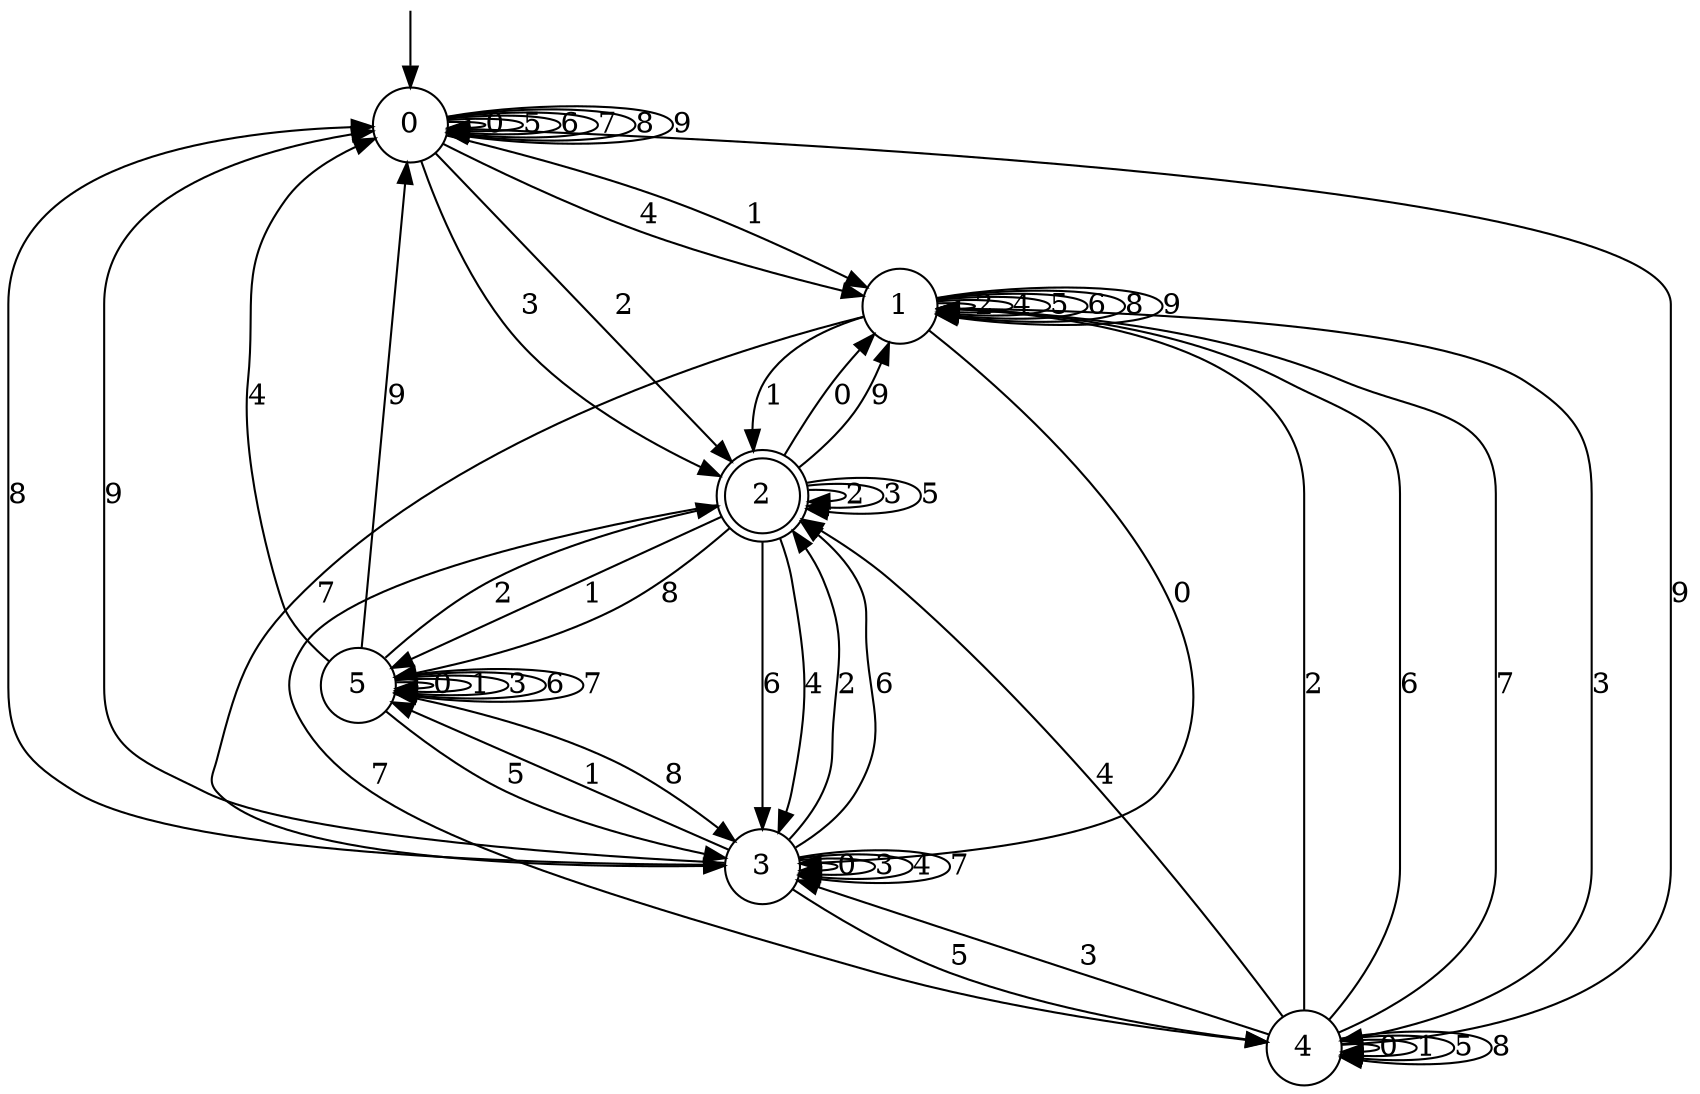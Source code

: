 digraph g {

	s0 [shape="circle" label="0"];
	s1 [shape="circle" label="1"];
	s2 [shape="doublecircle" label="2"];
	s3 [shape="circle" label="3"];
	s4 [shape="circle" label="4"];
	s5 [shape="circle" label="5"];
	s0 -> s0 [label="0"];
	s0 -> s1 [label="1"];
	s0 -> s2 [label="2"];
	s0 -> s2 [label="3"];
	s0 -> s1 [label="4"];
	s0 -> s0 [label="5"];
	s0 -> s0 [label="6"];
	s0 -> s0 [label="7"];
	s0 -> s0 [label="8"];
	s0 -> s0 [label="9"];
	s1 -> s3 [label="0"];
	s1 -> s2 [label="1"];
	s1 -> s1 [label="2"];
	s1 -> s4 [label="3"];
	s1 -> s1 [label="4"];
	s1 -> s1 [label="5"];
	s1 -> s1 [label="6"];
	s1 -> s3 [label="7"];
	s1 -> s1 [label="8"];
	s1 -> s1 [label="9"];
	s2 -> s1 [label="0"];
	s2 -> s5 [label="1"];
	s2 -> s2 [label="2"];
	s2 -> s2 [label="3"];
	s2 -> s3 [label="4"];
	s2 -> s2 [label="5"];
	s2 -> s3 [label="6"];
	s2 -> s4 [label="7"];
	s2 -> s5 [label="8"];
	s2 -> s1 [label="9"];
	s3 -> s3 [label="0"];
	s3 -> s5 [label="1"];
	s3 -> s2 [label="2"];
	s3 -> s3 [label="3"];
	s3 -> s3 [label="4"];
	s3 -> s4 [label="5"];
	s3 -> s2 [label="6"];
	s3 -> s3 [label="7"];
	s3 -> s0 [label="8"];
	s3 -> s0 [label="9"];
	s4 -> s4 [label="0"];
	s4 -> s4 [label="1"];
	s4 -> s1 [label="2"];
	s4 -> s3 [label="3"];
	s4 -> s2 [label="4"];
	s4 -> s4 [label="5"];
	s4 -> s1 [label="6"];
	s4 -> s1 [label="7"];
	s4 -> s4 [label="8"];
	s4 -> s0 [label="9"];
	s5 -> s5 [label="0"];
	s5 -> s5 [label="1"];
	s5 -> s2 [label="2"];
	s5 -> s5 [label="3"];
	s5 -> s0 [label="4"];
	s5 -> s3 [label="5"];
	s5 -> s5 [label="6"];
	s5 -> s5 [label="7"];
	s5 -> s3 [label="8"];
	s5 -> s0 [label="9"];

__start0 [label="" shape="none" width="0" height="0"];
__start0 -> s0;

}
